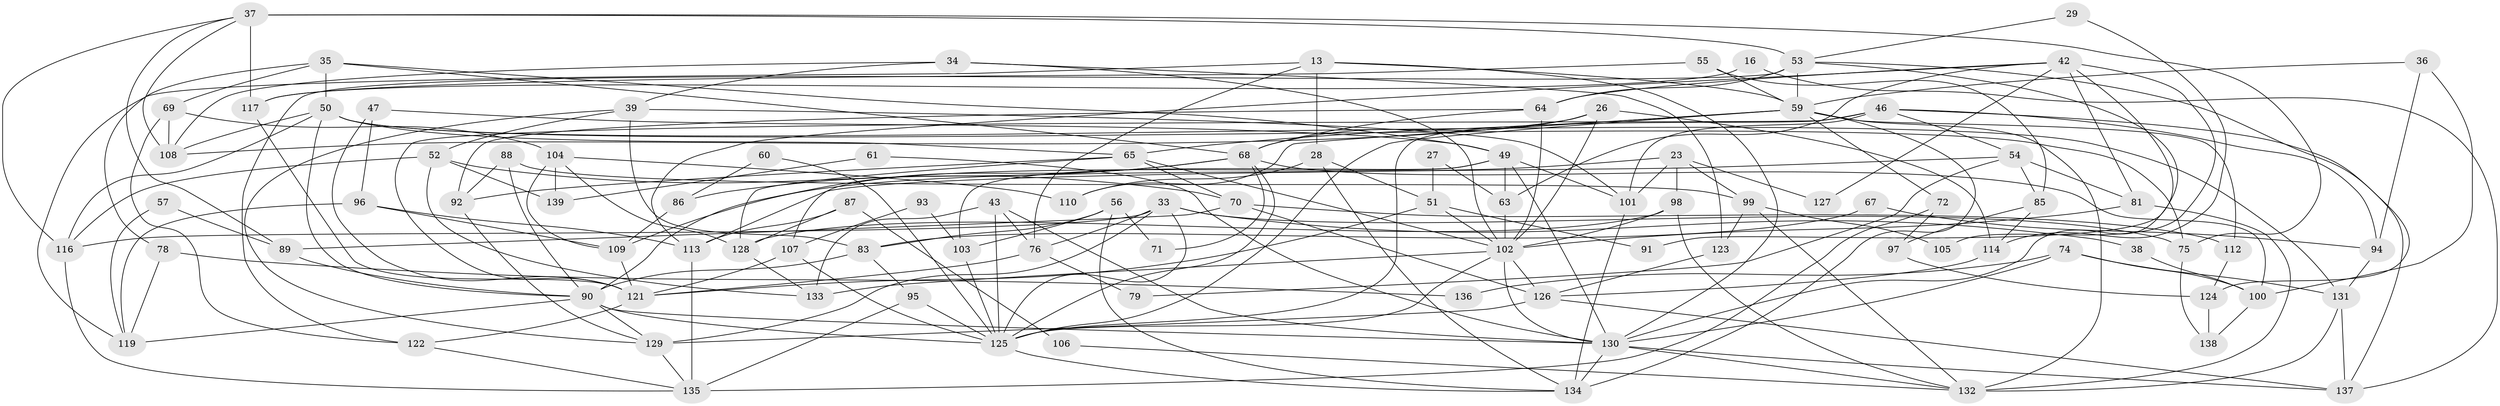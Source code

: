 // original degree distribution, {3: 0.2014388489208633, 8: 0.007194244604316547, 4: 0.2733812949640288, 5: 0.2158273381294964, 6: 0.08633093525179857, 2: 0.17266187050359713, 7: 0.04316546762589928}
// Generated by graph-tools (version 1.1) at 2025/52/03/04/25 21:52:15]
// undirected, 97 vertices, 219 edges
graph export_dot {
graph [start="1"]
  node [color=gray90,style=filled];
  13;
  16;
  23;
  26;
  27;
  28 [super="+21"];
  29;
  33 [super="+32"];
  34;
  35 [super="+10"];
  36;
  37;
  38;
  39 [super="+22"];
  42 [super="+24"];
  43;
  46;
  47 [super="+30"];
  49 [super="+48"];
  50 [super="+19"];
  51;
  52;
  53 [super="+40"];
  54 [super="+25"];
  55;
  56;
  57;
  59 [super="+14+44"];
  60;
  61;
  63;
  64 [super="+3"];
  65;
  67;
  68 [super="+6"];
  69;
  70;
  71;
  72;
  74;
  75;
  76;
  78;
  79;
  81;
  83;
  85;
  86;
  87;
  88;
  89;
  90 [super="+8+62"];
  91;
  92;
  93;
  94;
  95 [super="+1"];
  96;
  97;
  98;
  99;
  100;
  101;
  102 [super="+41+84+45"];
  103;
  104;
  105;
  106;
  107 [super="+58"];
  108 [super="+5"];
  109;
  110;
  112;
  113;
  114;
  116 [super="+4"];
  117;
  119;
  121 [super="+12+118+111"];
  122;
  123 [super="+15"];
  124;
  125 [super="+2"];
  126;
  127;
  128 [super="+11"];
  129;
  130 [super="+82+77+80"];
  131;
  132 [super="+20+120"];
  133 [super="+66"];
  134 [super="+115"];
  135 [super="+73"];
  136;
  137 [super="+31"];
  138;
  139;
  13 -- 59;
  13 -- 76;
  13 -- 28 [weight=2];
  13 -- 119;
  13 -- 130;
  16 -- 117;
  16 -- 137;
  23 -- 101;
  23 -- 98;
  23 -- 99;
  23 -- 109;
  23 -- 127;
  26 -- 68;
  26 -- 114;
  26 -- 102;
  26 -- 108;
  27 -- 63;
  27 -- 51;
  28 -- 51;
  28 -- 134;
  28 -- 110;
  29 -- 114;
  29 -- 53;
  33 -- 129 [weight=2];
  33 -- 38;
  33 -- 75;
  33 -- 76;
  33 -- 125;
  33 -- 116;
  34 -- 39;
  34 -- 102;
  34 -- 108;
  34 -- 123;
  35 -- 68;
  35 -- 50;
  35 -- 69;
  35 -- 49;
  35 -- 78;
  36 -- 94;
  36 -- 100;
  36 -- 59;
  37 -- 53 [weight=2];
  37 -- 75;
  37 -- 89;
  37 -- 117;
  37 -- 116;
  37 -- 108;
  38 -- 100;
  39 -- 83;
  39 -- 52;
  39 -- 101;
  39 -- 129;
  42 -- 64;
  42 -- 63;
  42 -- 81 [weight=2];
  42 -- 91;
  42 -- 113;
  42 -- 105;
  42 -- 127;
  43 -- 76;
  43 -- 133 [weight=2];
  43 -- 125;
  43 -- 130;
  46 -- 125;
  46 -- 101;
  46 -- 94;
  46 -- 121;
  46 -- 137;
  46 -- 54;
  47 -- 49;
  47 -- 96 [weight=2];
  47 -- 121 [weight=2];
  49 -- 130;
  49 -- 103;
  49 -- 63;
  49 -- 101;
  49 -- 107 [weight=2];
  50 -- 75;
  50 -- 65;
  50 -- 116;
  50 -- 131;
  50 -- 108;
  50 -- 90;
  51 -- 91;
  51 -- 102;
  51 -- 121;
  52 -- 133;
  52 -- 116;
  52 -- 70;
  52 -- 139;
  53 -- 122;
  53 -- 124;
  53 -- 130;
  53 -- 64;
  53 -- 59 [weight=2];
  54 -- 113;
  54 -- 81;
  54 -- 85;
  54 -- 79;
  55 -- 117;
  55 -- 85;
  55 -- 59;
  56 -- 103;
  56 -- 134;
  56 -- 71;
  56 -- 83;
  57 -- 119;
  57 -- 89;
  59 -- 65;
  59 -- 125;
  59 -- 132;
  59 -- 72;
  59 -- 110;
  59 -- 112;
  59 -- 134;
  60 -- 125;
  60 -- 86;
  61 -- 130;
  61 -- 139;
  63 -- 102;
  64 -- 92;
  64 -- 68;
  64 -- 102;
  65 -- 70;
  65 -- 92;
  65 -- 102;
  65 -- 128;
  67 -- 83;
  67 -- 94;
  68 -- 100;
  68 -- 125;
  68 -- 86;
  68 -- 71;
  68 -- 90;
  69 -- 108;
  69 -- 104;
  69 -- 122;
  70 -- 89;
  70 -- 112;
  70 -- 126;
  72 -- 97;
  72 -- 135;
  74 -- 100;
  74 -- 131;
  74 -- 136;
  74 -- 130;
  75 -- 138;
  76 -- 79;
  76 -- 121;
  78 -- 119;
  78 -- 136;
  81 -- 102 [weight=2];
  81 -- 132 [weight=2];
  83 -- 95;
  83 -- 90;
  85 -- 97;
  85 -- 114;
  86 -- 109;
  87 -- 128;
  87 -- 113;
  87 -- 106;
  88 -- 99;
  88 -- 92;
  88 -- 90;
  89 -- 90;
  90 -- 130 [weight=2];
  90 -- 119;
  90 -- 125;
  90 -- 129;
  92 -- 129;
  93 -- 103;
  93 -- 107;
  94 -- 131;
  95 -- 135;
  95 -- 125;
  96 -- 109;
  96 -- 113;
  96 -- 119;
  97 -- 124;
  98 -- 128;
  98 -- 102;
  98 -- 132;
  99 -- 132;
  99 -- 105;
  99 -- 123;
  100 -- 138;
  101 -- 134;
  102 -- 130 [weight=2];
  102 -- 133;
  102 -- 126;
  102 -- 125;
  103 -- 125;
  104 -- 109;
  104 -- 110;
  104 -- 139;
  104 -- 128;
  106 -- 132;
  107 -- 121 [weight=2];
  107 -- 125 [weight=2];
  109 -- 121;
  112 -- 124;
  113 -- 135 [weight=2];
  114 -- 126;
  116 -- 135;
  117 -- 121;
  121 -- 122;
  122 -- 135;
  123 -- 126;
  124 -- 138;
  125 -- 134;
  126 -- 129;
  126 -- 137;
  128 -- 133;
  129 -- 135;
  130 -- 134 [weight=2];
  130 -- 132;
  130 -- 137;
  131 -- 137;
  131 -- 132;
}
